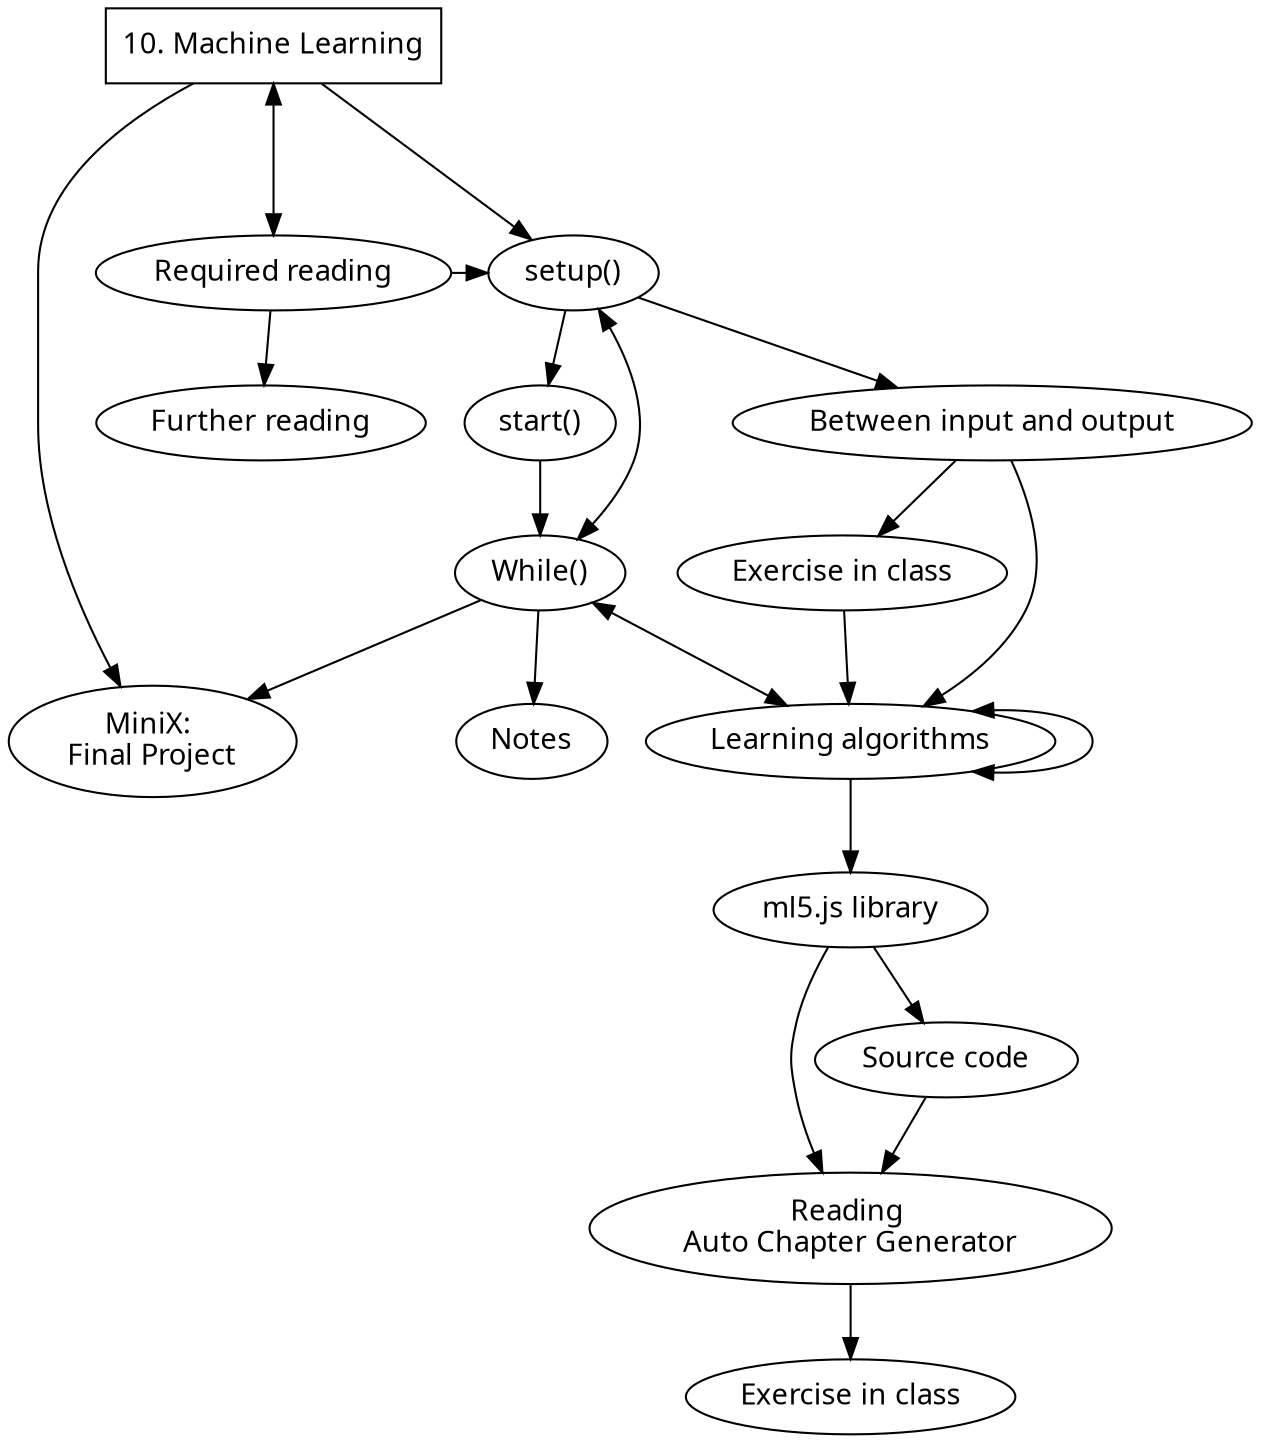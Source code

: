 digraph G {

node[fontname="Hershey-Noailles-help-me"]

//labels
GS [
label="10. Machine Learning",
style=bold,
shape=rectangle,
penwidth="1pt"
]

SU [label="setup()"]
ST [label="start()"]
IO [label="Between input and output"]
EiC [label="Exercise in class"]
LA [label="Learning algorithms"]
ml5 [label="ml5.js library"]
SC [label="Source code"]
RAG [label="Reading \nAuto Chapter Generator"]
EiC2 [label="Exercise in class"]
MW [label="While()"]
MX [label="MiniX: \nFinal Project"]
RR [label="Required reading"]
FR [label="Further reading"]
Notes [label="Notes"]

//rank
{rank = same; SU, RR}
{rank=same;MX,LA}
//graph
GS -> SU -> ST;
SU-> IO -> EiC;
RR-> GS[dir=both, minlen=2];
SU -> MW [dir=both];
RR -> SU;
EiC -> LA ;
LA -> LA[dir=both];
LA-> MW [dir=both];
IO -> LA -> ml5 -> SC;
SC -> RAG -> EiC2;
ST -> MW -> Notes;
GS, MW -> MX;
ml5 -> RAG;
RR -> FR;
}
